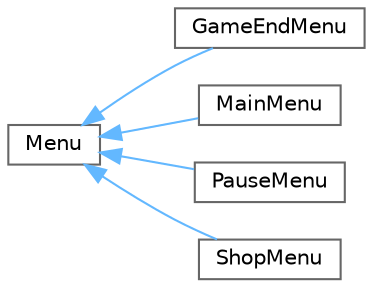 digraph "Graphical Class Hierarchy"
{
 // LATEX_PDF_SIZE
  bgcolor="transparent";
  edge [fontname=Helvetica,fontsize=10,labelfontname=Helvetica,labelfontsize=10];
  node [fontname=Helvetica,fontsize=10,shape=box,height=0.2,width=0.4];
  rankdir="LR";
  Node0 [label="Menu",height=0.2,width=0.4,color="grey40", fillcolor="white", style="filled",URL="$class_menu.html",tooltip="Base Menu class, that mainly handles actions that we bind to in child classes"];
  Node0 -> Node1 [dir="back",color="steelblue1",style="solid"];
  Node1 [label="GameEndMenu",height=0.2,width=0.4,color="grey40", fillcolor="white", style="filled",URL="$class_game_end_menu.html",tooltip=" "];
  Node0 -> Node2 [dir="back",color="steelblue1",style="solid"];
  Node2 [label="MainMenu",height=0.2,width=0.4,color="grey40", fillcolor="white", style="filled",URL="$class_main_menu.html",tooltip="Main Menu of the game"];
  Node0 -> Node3 [dir="back",color="steelblue1",style="solid"];
  Node3 [label="PauseMenu",height=0.2,width=0.4,color="grey40", fillcolor="white", style="filled",URL="$class_pause_menu.html",tooltip="Pause Menu to be used in Pause GameState"];
  Node0 -> Node4 [dir="back",color="steelblue1",style="solid"];
  Node4 [label="ShopMenu",height=0.2,width=0.4,color="grey40", fillcolor="white", style="filled",URL="$class_shop_menu.html",tooltip="Shop menu to be used in Shop GameState"];
}
